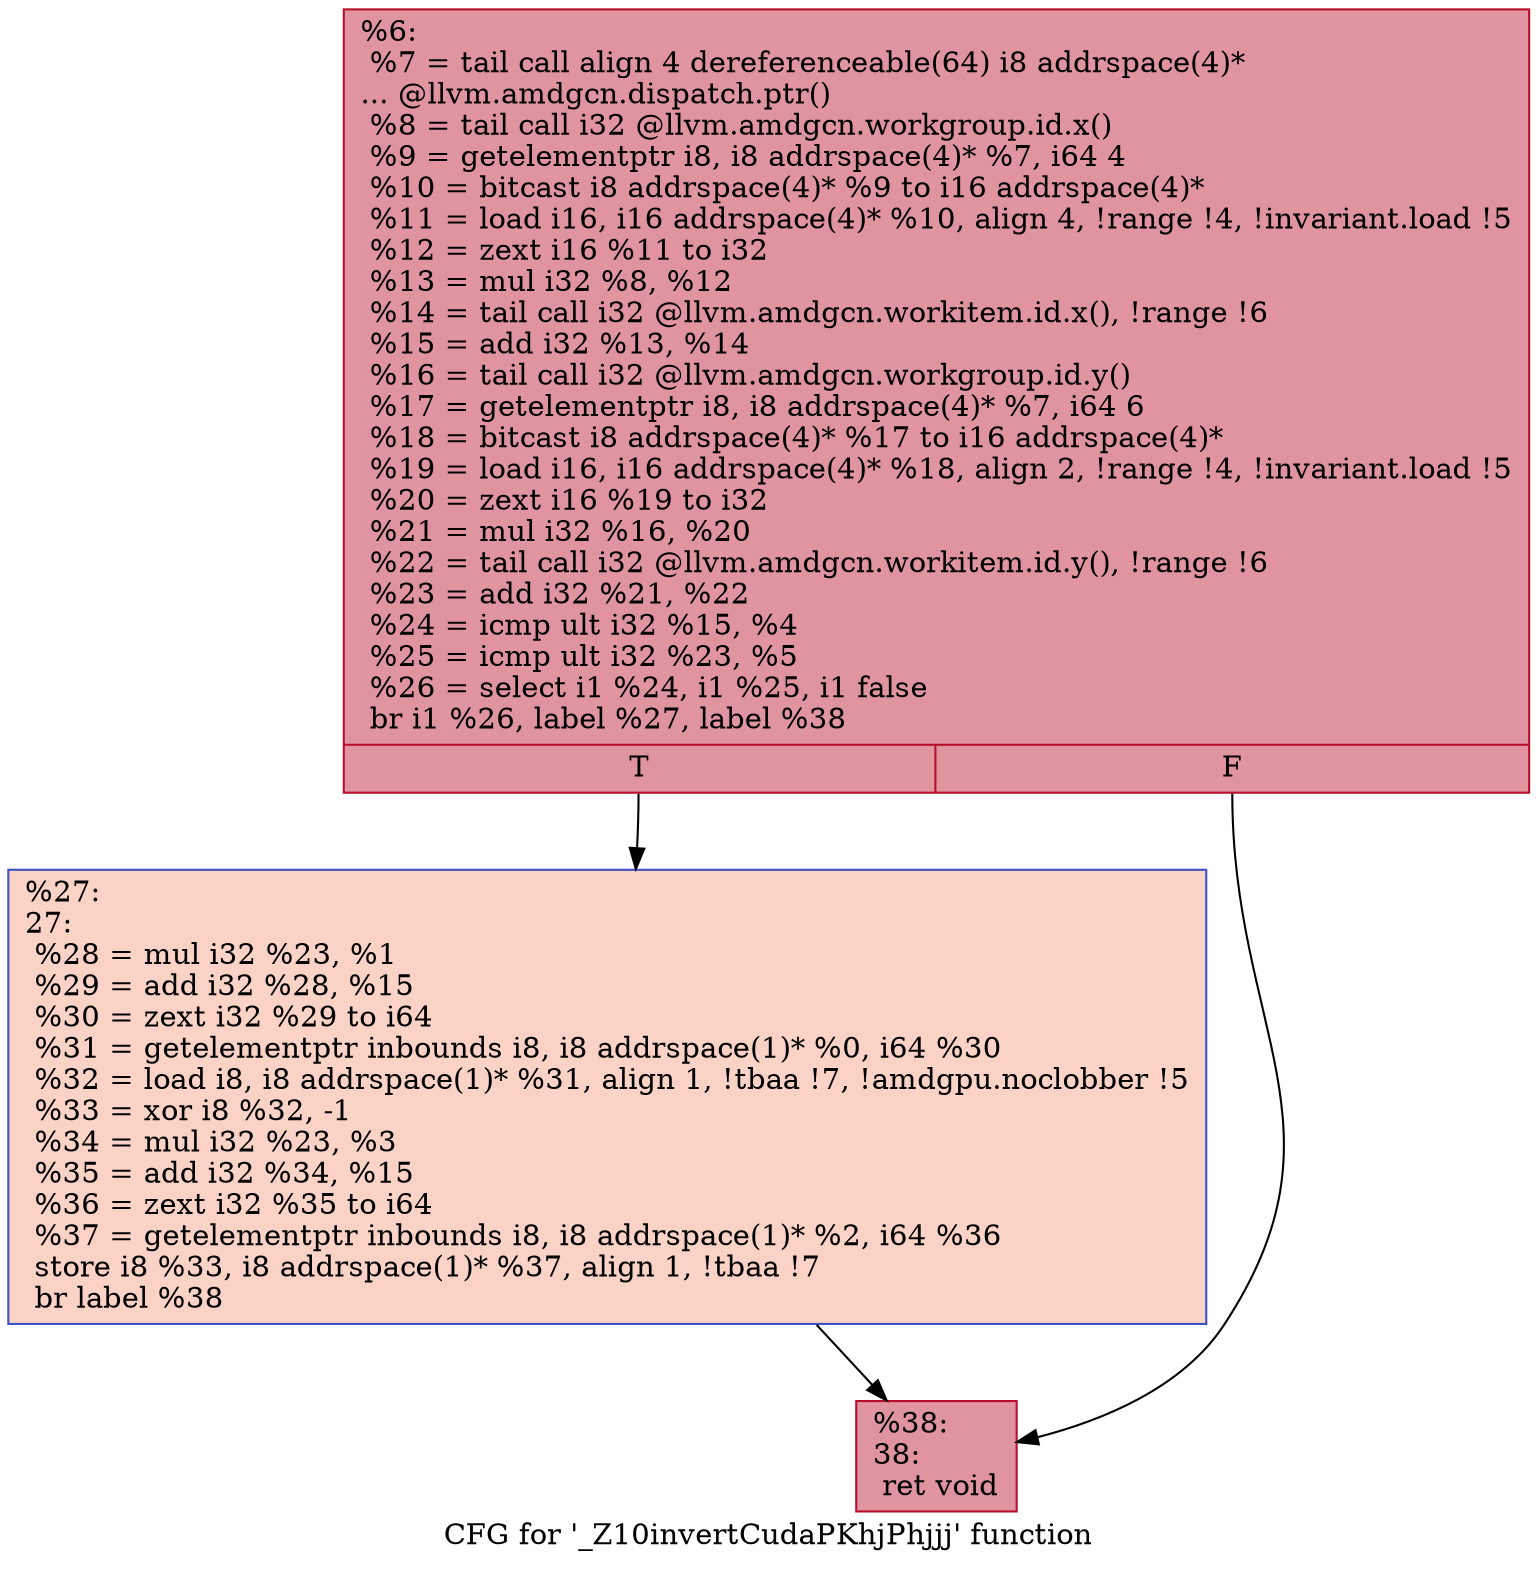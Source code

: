 digraph "CFG for '_Z10invertCudaPKhjPhjjj' function" {
	label="CFG for '_Z10invertCudaPKhjPhjjj' function";

	Node0x64b43f0 [shape=record,color="#b70d28ff", style=filled, fillcolor="#b70d2870",label="{%6:\l  %7 = tail call align 4 dereferenceable(64) i8 addrspace(4)*\l... @llvm.amdgcn.dispatch.ptr()\l  %8 = tail call i32 @llvm.amdgcn.workgroup.id.x()\l  %9 = getelementptr i8, i8 addrspace(4)* %7, i64 4\l  %10 = bitcast i8 addrspace(4)* %9 to i16 addrspace(4)*\l  %11 = load i16, i16 addrspace(4)* %10, align 4, !range !4, !invariant.load !5\l  %12 = zext i16 %11 to i32\l  %13 = mul i32 %8, %12\l  %14 = tail call i32 @llvm.amdgcn.workitem.id.x(), !range !6\l  %15 = add i32 %13, %14\l  %16 = tail call i32 @llvm.amdgcn.workgroup.id.y()\l  %17 = getelementptr i8, i8 addrspace(4)* %7, i64 6\l  %18 = bitcast i8 addrspace(4)* %17 to i16 addrspace(4)*\l  %19 = load i16, i16 addrspace(4)* %18, align 2, !range !4, !invariant.load !5\l  %20 = zext i16 %19 to i32\l  %21 = mul i32 %16, %20\l  %22 = tail call i32 @llvm.amdgcn.workitem.id.y(), !range !6\l  %23 = add i32 %21, %22\l  %24 = icmp ult i32 %15, %4\l  %25 = icmp ult i32 %23, %5\l  %26 = select i1 %24, i1 %25, i1 false\l  br i1 %26, label %27, label %38\l|{<s0>T|<s1>F}}"];
	Node0x64b43f0:s0 -> Node0x64b7e70;
	Node0x64b43f0:s1 -> Node0x64b7f00;
	Node0x64b7e70 [shape=record,color="#3d50c3ff", style=filled, fillcolor="#f59c7d70",label="{%27:\l27:                                               \l  %28 = mul i32 %23, %1\l  %29 = add i32 %28, %15\l  %30 = zext i32 %29 to i64\l  %31 = getelementptr inbounds i8, i8 addrspace(1)* %0, i64 %30\l  %32 = load i8, i8 addrspace(1)* %31, align 1, !tbaa !7, !amdgpu.noclobber !5\l  %33 = xor i8 %32, -1\l  %34 = mul i32 %23, %3\l  %35 = add i32 %34, %15\l  %36 = zext i32 %35 to i64\l  %37 = getelementptr inbounds i8, i8 addrspace(1)* %2, i64 %36\l  store i8 %33, i8 addrspace(1)* %37, align 1, !tbaa !7\l  br label %38\l}"];
	Node0x64b7e70 -> Node0x64b7f00;
	Node0x64b7f00 [shape=record,color="#b70d28ff", style=filled, fillcolor="#b70d2870",label="{%38:\l38:                                               \l  ret void\l}"];
}
